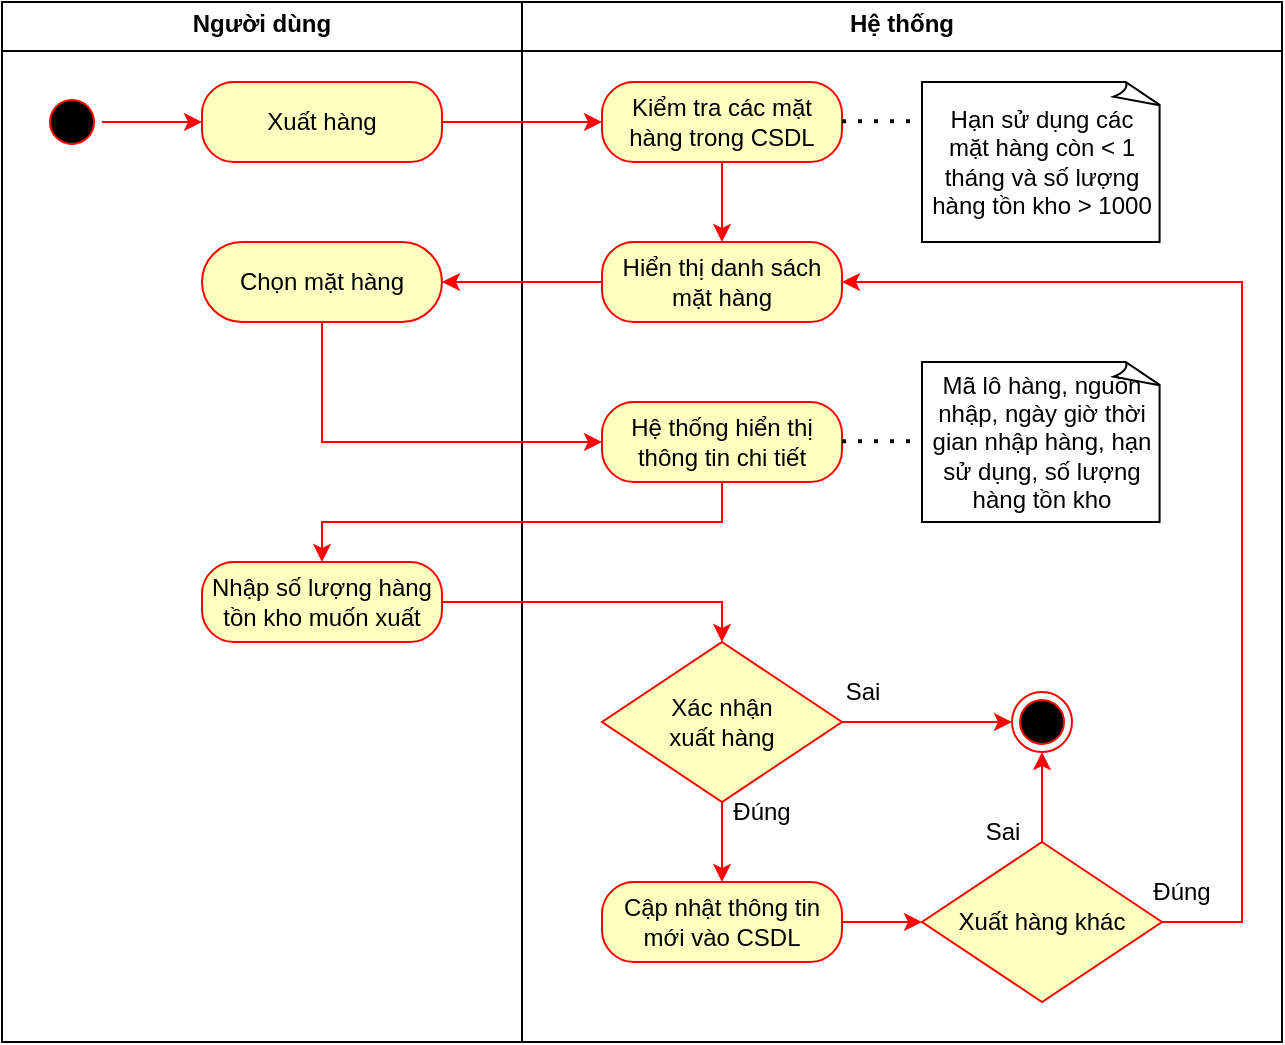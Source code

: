 <mxfile version="26.0.7">
  <diagram name="Page-1" id="qjxpVgBRS9zOOTXjjIfq">
    <mxGraphModel dx="976" dy="418" grid="1" gridSize="10" guides="1" tooltips="1" connect="1" arrows="1" fold="1" page="1" pageScale="1" pageWidth="850" pageHeight="1100" math="0" shadow="0">
      <root>
        <mxCell id="0" />
        <mxCell id="1" parent="0" />
        <mxCell id="E6wu_Sl9GeRM73bdmKUh-53" value="&lt;p style=&quot;margin:0px;margin-top:4px;text-align:center;&quot;&gt;&lt;b&gt;Hệ thống&lt;/b&gt;&lt;/p&gt;&lt;hr size=&quot;1&quot; style=&quot;border-style:solid;&quot;&gt;&lt;div style=&quot;height:2px;&quot;&gt;&lt;/div&gt;" style="verticalAlign=top;align=left;overflow=fill;html=1;whiteSpace=wrap;" vertex="1" parent="1">
          <mxGeometry x="260" width="380" height="520" as="geometry" />
        </mxCell>
        <mxCell id="E6wu_Sl9GeRM73bdmKUh-52" value="&lt;p style=&quot;margin:0px;margin-top:4px;text-align:center;&quot;&gt;&lt;b&gt;Người dùng&lt;/b&gt;&lt;/p&gt;&lt;hr size=&quot;1&quot; style=&quot;border-style:solid;&quot;&gt;&lt;div style=&quot;height:2px;&quot;&gt;&lt;/div&gt;" style="verticalAlign=top;align=left;overflow=fill;html=1;whiteSpace=wrap;" vertex="1" parent="1">
          <mxGeometry width="260" height="520" as="geometry" />
        </mxCell>
        <mxCell id="E6wu_Sl9GeRM73bdmKUh-49" value="" style="edgeStyle=orthogonalEdgeStyle;rounded=0;orthogonalLoop=1;jettySize=auto;html=1;strokeColor=light-dark(#FF0000,#FFFFFF);" edge="1" parent="1" source="E6wu_Sl9GeRM73bdmKUh-1" target="E6wu_Sl9GeRM73bdmKUh-2">
          <mxGeometry relative="1" as="geometry" />
        </mxCell>
        <mxCell id="E6wu_Sl9GeRM73bdmKUh-1" value="" style="ellipse;html=1;shape=startState;fillColor=#000000;strokeColor=light-dark(#FF0000,#FFFFFF);" vertex="1" parent="1">
          <mxGeometry x="20" y="45" width="30" height="30" as="geometry" />
        </mxCell>
        <mxCell id="E6wu_Sl9GeRM73bdmKUh-5" value="" style="edgeStyle=orthogonalEdgeStyle;rounded=0;orthogonalLoop=1;jettySize=auto;html=1;strokeColor=light-dark(#FF0000,#FFFFFF);" edge="1" parent="1" source="E6wu_Sl9GeRM73bdmKUh-2" target="E6wu_Sl9GeRM73bdmKUh-3">
          <mxGeometry relative="1" as="geometry" />
        </mxCell>
        <mxCell id="E6wu_Sl9GeRM73bdmKUh-2" value="Xuất hàng" style="rounded=1;whiteSpace=wrap;html=1;arcSize=40;fontColor=#000000;fillColor=#ffffc0;strokeColor=light-dark(#FF0000,#FFFFFF);" vertex="1" parent="1">
          <mxGeometry x="100" y="40" width="120" height="40" as="geometry" />
        </mxCell>
        <mxCell id="E6wu_Sl9GeRM73bdmKUh-36" value="" style="edgeStyle=orthogonalEdgeStyle;rounded=0;orthogonalLoop=1;jettySize=auto;html=1;strokeColor=light-dark(#FF0000,#FFFFFF);" edge="1" parent="1" source="E6wu_Sl9GeRM73bdmKUh-3" target="E6wu_Sl9GeRM73bdmKUh-35">
          <mxGeometry relative="1" as="geometry" />
        </mxCell>
        <mxCell id="E6wu_Sl9GeRM73bdmKUh-3" value="Kiểm tra các mặt hàng trong CSDL" style="rounded=1;whiteSpace=wrap;html=1;arcSize=40;fontColor=#000000;fillColor=#ffffc0;strokeColor=light-dark(#FF0000,#FFFFFF);" vertex="1" parent="1">
          <mxGeometry x="300" y="40" width="120" height="40" as="geometry" />
        </mxCell>
        <mxCell id="E6wu_Sl9GeRM73bdmKUh-6" value="Hạn sử dụng các&lt;br&gt;mặt hàng còn &amp;lt; 1 tháng và số lượng hàng tồn kho &amp;gt; 1000" style="whiteSpace=wrap;html=1;shape=mxgraph.basic.document;align=center;strokeColor=light-dark(#000000,#FFFFFF);" vertex="1" parent="1">
          <mxGeometry x="460" y="40" width="120" height="80" as="geometry" />
        </mxCell>
        <mxCell id="E6wu_Sl9GeRM73bdmKUh-38" style="edgeStyle=orthogonalEdgeStyle;rounded=0;orthogonalLoop=1;jettySize=auto;html=1;entryX=0;entryY=0.5;entryDx=0;entryDy=0;strokeColor=light-dark(#FF0000,#FFFFFF);" edge="1" parent="1" source="E6wu_Sl9GeRM73bdmKUh-9" target="E6wu_Sl9GeRM73bdmKUh-10">
          <mxGeometry relative="1" as="geometry">
            <Array as="points">
              <mxPoint x="160" y="220" />
            </Array>
          </mxGeometry>
        </mxCell>
        <mxCell id="E6wu_Sl9GeRM73bdmKUh-9" value="Chọn mặt hàng" style="rounded=1;whiteSpace=wrap;html=1;arcSize=50;fontColor=#000000;fillColor=#ffffc0;strokeColor=light-dark(#FF0000,#FFFFFF);" vertex="1" parent="1">
          <mxGeometry x="100" y="120" width="120" height="40" as="geometry" />
        </mxCell>
        <mxCell id="E6wu_Sl9GeRM73bdmKUh-40" style="edgeStyle=orthogonalEdgeStyle;rounded=0;orthogonalLoop=1;jettySize=auto;html=1;entryX=0.5;entryY=0;entryDx=0;entryDy=0;strokeColor=light-dark(#FF0000,#FFFFFF);" edge="1" parent="1" source="E6wu_Sl9GeRM73bdmKUh-10" target="E6wu_Sl9GeRM73bdmKUh-21">
          <mxGeometry relative="1" as="geometry">
            <Array as="points">
              <mxPoint x="360" y="260" />
              <mxPoint x="160" y="260" />
            </Array>
          </mxGeometry>
        </mxCell>
        <mxCell id="E6wu_Sl9GeRM73bdmKUh-10" value="Hệ thống hiển thị thông tin chi tiết" style="rounded=1;whiteSpace=wrap;html=1;arcSize=40;fontColor=#000000;fillColor=#ffffc0;strokeColor=light-dark(#FF0000,#FFFFFF);" vertex="1" parent="1">
          <mxGeometry x="300" y="200" width="120" height="40" as="geometry" />
        </mxCell>
        <mxCell id="E6wu_Sl9GeRM73bdmKUh-13" value="Mã lô hàng, nguồn nhập, ngày giờ thời gian nhập hàng, hạn sử dụng, số lượng hàng tồn kho" style="whiteSpace=wrap;html=1;shape=mxgraph.basic.document;align=center;strokeColor=light-dark(#000000,#FFFFFF);" vertex="1" parent="1">
          <mxGeometry x="460" y="180" width="120" height="80" as="geometry" />
        </mxCell>
        <mxCell id="E6wu_Sl9GeRM73bdmKUh-17" value="" style="endArrow=none;dashed=1;html=1;dashPattern=1 3;strokeWidth=2;rounded=0;strokeColor=light-dark(#000000,#FFFFFF);" edge="1" parent="1">
          <mxGeometry width="50" height="50" relative="1" as="geometry">
            <mxPoint x="420" y="219.66" as="sourcePoint" />
            <mxPoint x="460" y="219.66" as="targetPoint" />
          </mxGeometry>
        </mxCell>
        <mxCell id="E6wu_Sl9GeRM73bdmKUh-19" value="" style="endArrow=none;dashed=1;html=1;dashPattern=1 3;strokeWidth=2;rounded=0;strokeColor=light-dark(#000000,#FFFFFF);" edge="1" parent="1">
          <mxGeometry width="50" height="50" relative="1" as="geometry">
            <mxPoint x="420" y="59.66" as="sourcePoint" />
            <mxPoint x="460" y="59.66" as="targetPoint" />
          </mxGeometry>
        </mxCell>
        <mxCell id="E6wu_Sl9GeRM73bdmKUh-24" value="" style="edgeStyle=orthogonalEdgeStyle;rounded=0;orthogonalLoop=1;jettySize=auto;html=1;entryX=0.5;entryY=0;entryDx=0;entryDy=0;strokeColor=light-dark(#FF0000,#FFFFFF);" edge="1" parent="1" source="E6wu_Sl9GeRM73bdmKUh-21" target="E6wu_Sl9GeRM73bdmKUh-23">
          <mxGeometry relative="1" as="geometry">
            <mxPoint x="360" y="330" as="targetPoint" />
          </mxGeometry>
        </mxCell>
        <mxCell id="E6wu_Sl9GeRM73bdmKUh-21" value="Nhập số lượng hàng tồn kho muốn xuất" style="rounded=1;whiteSpace=wrap;html=1;arcSize=40;fontColor=#000000;fillColor=#ffffc0;strokeColor=light-dark(#FF0000,#FFFFFF);" vertex="1" parent="1">
          <mxGeometry x="100" y="280" width="120" height="40" as="geometry" />
        </mxCell>
        <mxCell id="E6wu_Sl9GeRM73bdmKUh-26" value="" style="edgeStyle=orthogonalEdgeStyle;rounded=0;orthogonalLoop=1;jettySize=auto;html=1;strokeColor=light-dark(#FF0000,#FFFFFF);" edge="1" parent="1" source="E6wu_Sl9GeRM73bdmKUh-23" target="E6wu_Sl9GeRM73bdmKUh-25">
          <mxGeometry relative="1" as="geometry" />
        </mxCell>
        <mxCell id="E6wu_Sl9GeRM73bdmKUh-30" value="" style="edgeStyle=orthogonalEdgeStyle;rounded=0;orthogonalLoop=1;jettySize=auto;html=1;strokeColor=light-dark(#FF0000,#FFFFFF);" edge="1" parent="1" source="E6wu_Sl9GeRM73bdmKUh-23" target="E6wu_Sl9GeRM73bdmKUh-29">
          <mxGeometry relative="1" as="geometry" />
        </mxCell>
        <mxCell id="E6wu_Sl9GeRM73bdmKUh-23" value="Xác nhận&lt;br&gt;xuất hàng" style="rhombus;whiteSpace=wrap;html=1;fontColor=#000000;fillColor=#ffffc0;strokeColor=light-dark(#FF0000,#FFFFFF);" vertex="1" parent="1">
          <mxGeometry x="300" y="320" width="120" height="80" as="geometry" />
        </mxCell>
        <mxCell id="E6wu_Sl9GeRM73bdmKUh-28" value="" style="edgeStyle=orthogonalEdgeStyle;rounded=0;orthogonalLoop=1;jettySize=auto;html=1;strokeColor=light-dark(#FF0000,#FFFFFF);" edge="1" parent="1" source="E6wu_Sl9GeRM73bdmKUh-25" target="E6wu_Sl9GeRM73bdmKUh-27">
          <mxGeometry relative="1" as="geometry" />
        </mxCell>
        <mxCell id="E6wu_Sl9GeRM73bdmKUh-25" value="Cập nhật thông tin&lt;br&gt;mới vào CSDL" style="rounded=1;whiteSpace=wrap;html=1;arcSize=40;fontColor=#000000;fillColor=#ffffc0;strokeColor=light-dark(#FF0000,#FFFFFF);" vertex="1" parent="1">
          <mxGeometry x="300" y="440" width="120" height="40" as="geometry" />
        </mxCell>
        <mxCell id="E6wu_Sl9GeRM73bdmKUh-31" value="" style="edgeStyle=orthogonalEdgeStyle;rounded=0;orthogonalLoop=1;jettySize=auto;html=1;strokeColor=light-dark(#FF0000,#FFFFFF);" edge="1" parent="1" source="E6wu_Sl9GeRM73bdmKUh-27" target="E6wu_Sl9GeRM73bdmKUh-29">
          <mxGeometry relative="1" as="geometry" />
        </mxCell>
        <mxCell id="E6wu_Sl9GeRM73bdmKUh-44" style="edgeStyle=orthogonalEdgeStyle;rounded=0;orthogonalLoop=1;jettySize=auto;html=1;entryX=1;entryY=0.5;entryDx=0;entryDy=0;strokeColor=light-dark(#FF0000,#FFFFFF);" edge="1" parent="1" source="E6wu_Sl9GeRM73bdmKUh-27" target="E6wu_Sl9GeRM73bdmKUh-35">
          <mxGeometry relative="1" as="geometry">
            <Array as="points">
              <mxPoint x="620" y="460" />
              <mxPoint x="620" y="140" />
            </Array>
          </mxGeometry>
        </mxCell>
        <mxCell id="E6wu_Sl9GeRM73bdmKUh-27" value="Xuất hàng khác" style="rhombus;whiteSpace=wrap;html=1;fontColor=#000000;fillColor=#ffffc0;strokeColor=light-dark(#FF0000,#FFFFFF);" vertex="1" parent="1">
          <mxGeometry x="460" y="420" width="120" height="80" as="geometry" />
        </mxCell>
        <mxCell id="E6wu_Sl9GeRM73bdmKUh-29" value="" style="ellipse;html=1;shape=endState;fillColor=#000000;strokeColor=light-dark(#FF0000,#FFFFFF);" vertex="1" parent="1">
          <mxGeometry x="505" y="345" width="30" height="30" as="geometry" />
        </mxCell>
        <mxCell id="E6wu_Sl9GeRM73bdmKUh-37" value="" style="edgeStyle=orthogonalEdgeStyle;rounded=0;orthogonalLoop=1;jettySize=auto;html=1;strokeColor=light-dark(#FF0000,#FFFFFF);" edge="1" parent="1" source="E6wu_Sl9GeRM73bdmKUh-35" target="E6wu_Sl9GeRM73bdmKUh-9">
          <mxGeometry relative="1" as="geometry" />
        </mxCell>
        <mxCell id="E6wu_Sl9GeRM73bdmKUh-35" value="Hiển thị danh sách mặt hàng" style="rounded=1;whiteSpace=wrap;html=1;arcSize=40;fontColor=#000000;fillColor=#ffffc0;strokeColor=light-dark(#FF0000,#FFFFFF);" vertex="1" parent="1">
          <mxGeometry x="300" y="120" width="120" height="40" as="geometry" />
        </mxCell>
        <mxCell id="E6wu_Sl9GeRM73bdmKUh-54" value="Đúng" style="text;html=1;align=center;verticalAlign=middle;whiteSpace=wrap;rounded=0;fontFamily=Helvetica;fontSize=12;fontColor=#000000;" vertex="1" parent="1">
          <mxGeometry x="560" y="430" width="60" height="30" as="geometry" />
        </mxCell>
        <mxCell id="E6wu_Sl9GeRM73bdmKUh-55" value="Đúng" style="text;html=1;align=center;verticalAlign=middle;whiteSpace=wrap;rounded=0;fontFamily=Helvetica;fontSize=12;fontColor=#000000;" vertex="1" parent="1">
          <mxGeometry x="350" y="390" width="60" height="30" as="geometry" />
        </mxCell>
        <mxCell id="E6wu_Sl9GeRM73bdmKUh-57" value="Sai" style="text;html=1;align=center;verticalAlign=middle;resizable=0;points=[];autosize=1;strokeColor=none;fillColor=none;" vertex="1" parent="1">
          <mxGeometry x="410" y="330" width="40" height="30" as="geometry" />
        </mxCell>
        <mxCell id="E6wu_Sl9GeRM73bdmKUh-58" value="Sai" style="text;html=1;align=center;verticalAlign=middle;resizable=0;points=[];autosize=1;strokeColor=none;fillColor=none;" vertex="1" parent="1">
          <mxGeometry x="480" y="400" width="40" height="30" as="geometry" />
        </mxCell>
      </root>
    </mxGraphModel>
  </diagram>
</mxfile>
